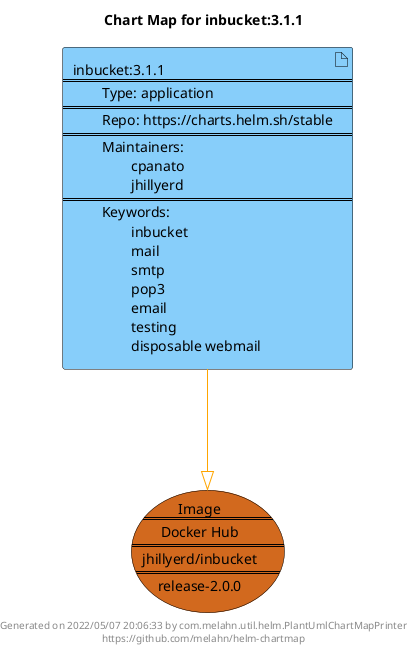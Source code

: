 @startuml
skinparam linetype ortho
skinparam backgroundColor white
skinparam usecaseBorderColor black
skinparam usecaseArrowColor LightSlateGray
skinparam artifactBorderColor black
skinparam artifactArrowColor LightSlateGray

title Chart Map for inbucket:3.1.1

'There is one referenced Helm Chart
artifact "inbucket:3.1.1\n====\n\tType: application\n====\n\tRepo: https://charts.helm.sh/stable\n====\n\tMaintainers: \n\t\tcpanato\n\t\tjhillyerd\n====\n\tKeywords: \n\t\tinbucket\n\t\tmail\n\t\tsmtp\n\t\tpop3\n\t\temail\n\t\ttesting\n\t\tdisposable webmail" as inbucket_3_1_1 #LightSkyBlue

'There is one referenced Docker Image
usecase "Image\n====\nDocker Hub\n====\njhillyerd/inbucket\n====\nrelease-2.0.0" as jhillyerd_inbucket_release_2_0_0 #Chocolate

'Chart Dependencies
inbucket_3_1_1--[#orange]-|>jhillyerd_inbucket_release_2_0_0

center footer Generated on 2022/05/07 20:06:33 by com.melahn.util.helm.PlantUmlChartMapPrinter\nhttps://github.com/melahn/helm-chartmap
@enduml
